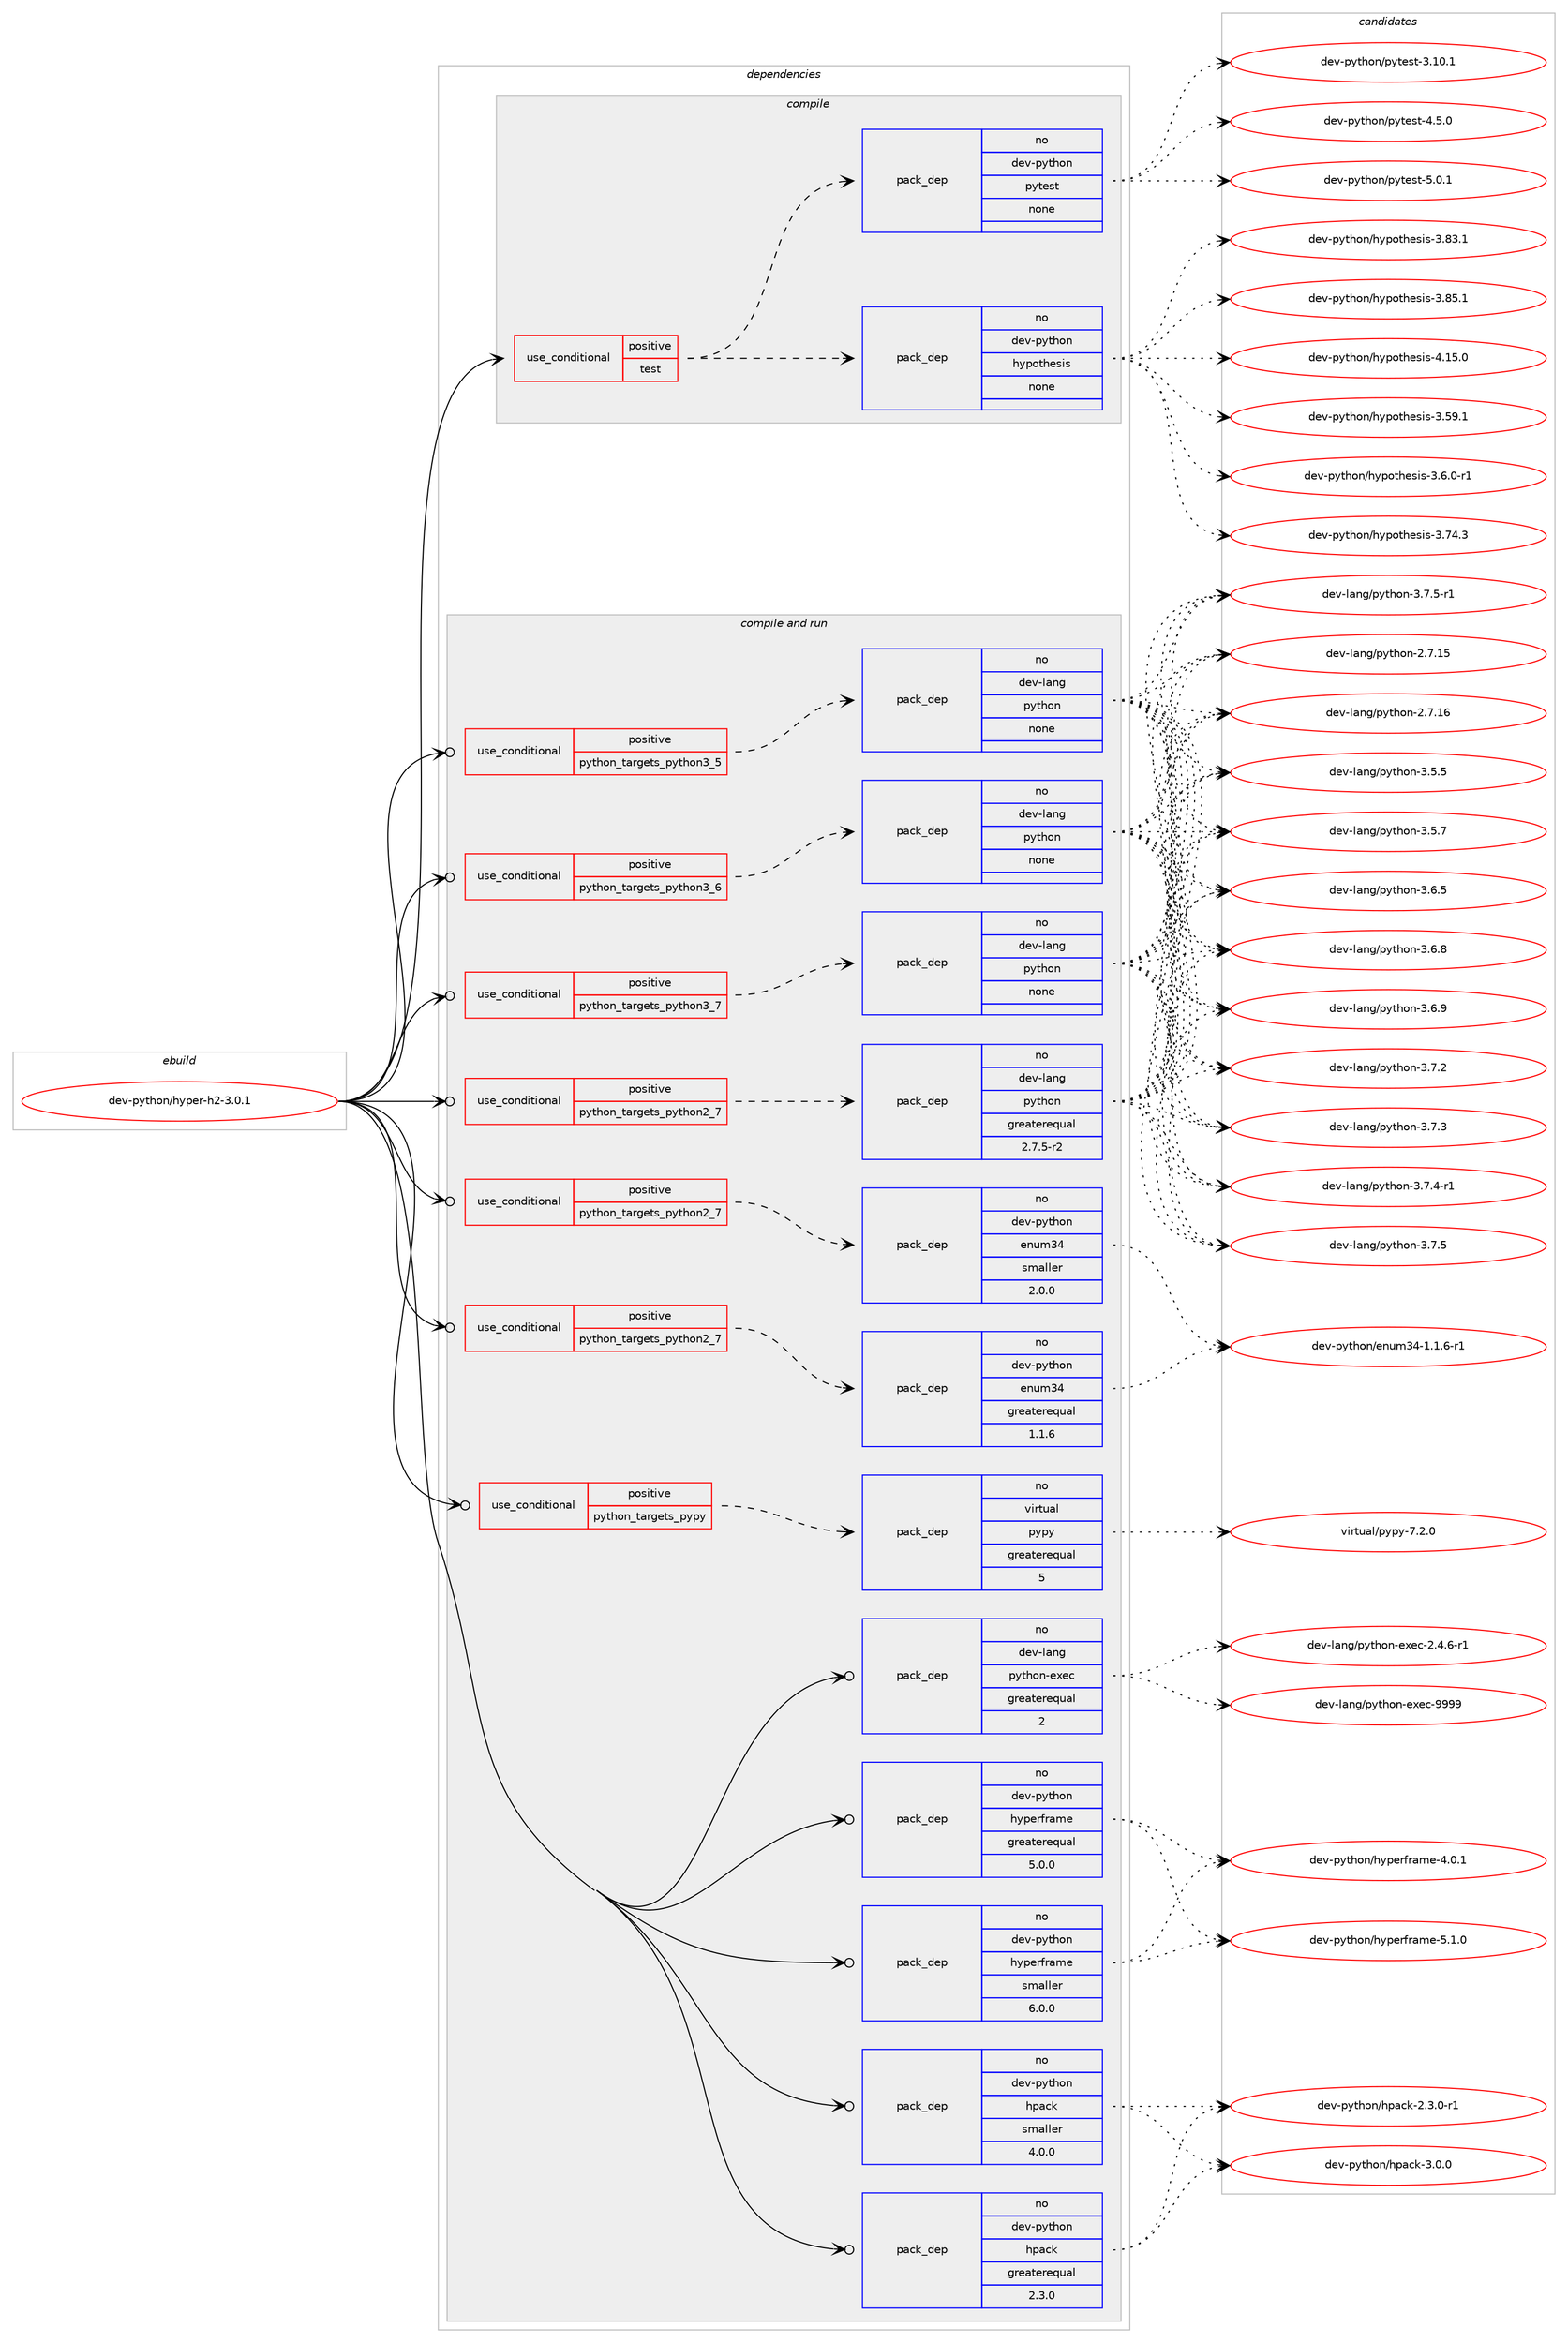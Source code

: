 digraph prolog {

# *************
# Graph options
# *************

newrank=true;
concentrate=true;
compound=true;
graph [rankdir=LR,fontname=Helvetica,fontsize=10,ranksep=1.5];#, ranksep=2.5, nodesep=0.2];
edge  [arrowhead=vee];
node  [fontname=Helvetica,fontsize=10];

# **********
# The ebuild
# **********

subgraph cluster_leftcol {
color=gray;
rank=same;
label=<<i>ebuild</i>>;
id [label="dev-python/hyper-h2-3.0.1", color=red, width=4, href="../dev-python/hyper-h2-3.0.1.svg"];
}

# ****************
# The dependencies
# ****************

subgraph cluster_midcol {
color=gray;
label=<<i>dependencies</i>>;
subgraph cluster_compile {
fillcolor="#eeeeee";
style=filled;
label=<<i>compile</i>>;
subgraph cond140630 {
dependency608837 [label=<<TABLE BORDER="0" CELLBORDER="1" CELLSPACING="0" CELLPADDING="4"><TR><TD ROWSPAN="3" CELLPADDING="10">use_conditional</TD></TR><TR><TD>positive</TD></TR><TR><TD>test</TD></TR></TABLE>>, shape=none, color=red];
subgraph pack456408 {
dependency608838 [label=<<TABLE BORDER="0" CELLBORDER="1" CELLSPACING="0" CELLPADDING="4" WIDTH="220"><TR><TD ROWSPAN="6" CELLPADDING="30">pack_dep</TD></TR><TR><TD WIDTH="110">no</TD></TR><TR><TD>dev-python</TD></TR><TR><TD>hypothesis</TD></TR><TR><TD>none</TD></TR><TR><TD></TD></TR></TABLE>>, shape=none, color=blue];
}
dependency608837:e -> dependency608838:w [weight=20,style="dashed",arrowhead="vee"];
subgraph pack456409 {
dependency608839 [label=<<TABLE BORDER="0" CELLBORDER="1" CELLSPACING="0" CELLPADDING="4" WIDTH="220"><TR><TD ROWSPAN="6" CELLPADDING="30">pack_dep</TD></TR><TR><TD WIDTH="110">no</TD></TR><TR><TD>dev-python</TD></TR><TR><TD>pytest</TD></TR><TR><TD>none</TD></TR><TR><TD></TD></TR></TABLE>>, shape=none, color=blue];
}
dependency608837:e -> dependency608839:w [weight=20,style="dashed",arrowhead="vee"];
}
id:e -> dependency608837:w [weight=20,style="solid",arrowhead="vee"];
}
subgraph cluster_compileandrun {
fillcolor="#eeeeee";
style=filled;
label=<<i>compile and run</i>>;
subgraph cond140631 {
dependency608840 [label=<<TABLE BORDER="0" CELLBORDER="1" CELLSPACING="0" CELLPADDING="4"><TR><TD ROWSPAN="3" CELLPADDING="10">use_conditional</TD></TR><TR><TD>positive</TD></TR><TR><TD>python_targets_pypy</TD></TR></TABLE>>, shape=none, color=red];
subgraph pack456410 {
dependency608841 [label=<<TABLE BORDER="0" CELLBORDER="1" CELLSPACING="0" CELLPADDING="4" WIDTH="220"><TR><TD ROWSPAN="6" CELLPADDING="30">pack_dep</TD></TR><TR><TD WIDTH="110">no</TD></TR><TR><TD>virtual</TD></TR><TR><TD>pypy</TD></TR><TR><TD>greaterequal</TD></TR><TR><TD>5</TD></TR></TABLE>>, shape=none, color=blue];
}
dependency608840:e -> dependency608841:w [weight=20,style="dashed",arrowhead="vee"];
}
id:e -> dependency608840:w [weight=20,style="solid",arrowhead="odotvee"];
subgraph cond140632 {
dependency608842 [label=<<TABLE BORDER="0" CELLBORDER="1" CELLSPACING="0" CELLPADDING="4"><TR><TD ROWSPAN="3" CELLPADDING="10">use_conditional</TD></TR><TR><TD>positive</TD></TR><TR><TD>python_targets_python2_7</TD></TR></TABLE>>, shape=none, color=red];
subgraph pack456411 {
dependency608843 [label=<<TABLE BORDER="0" CELLBORDER="1" CELLSPACING="0" CELLPADDING="4" WIDTH="220"><TR><TD ROWSPAN="6" CELLPADDING="30">pack_dep</TD></TR><TR><TD WIDTH="110">no</TD></TR><TR><TD>dev-lang</TD></TR><TR><TD>python</TD></TR><TR><TD>greaterequal</TD></TR><TR><TD>2.7.5-r2</TD></TR></TABLE>>, shape=none, color=blue];
}
dependency608842:e -> dependency608843:w [weight=20,style="dashed",arrowhead="vee"];
}
id:e -> dependency608842:w [weight=20,style="solid",arrowhead="odotvee"];
subgraph cond140633 {
dependency608844 [label=<<TABLE BORDER="0" CELLBORDER="1" CELLSPACING="0" CELLPADDING="4"><TR><TD ROWSPAN="3" CELLPADDING="10">use_conditional</TD></TR><TR><TD>positive</TD></TR><TR><TD>python_targets_python2_7</TD></TR></TABLE>>, shape=none, color=red];
subgraph pack456412 {
dependency608845 [label=<<TABLE BORDER="0" CELLBORDER="1" CELLSPACING="0" CELLPADDING="4" WIDTH="220"><TR><TD ROWSPAN="6" CELLPADDING="30">pack_dep</TD></TR><TR><TD WIDTH="110">no</TD></TR><TR><TD>dev-python</TD></TR><TR><TD>enum34</TD></TR><TR><TD>greaterequal</TD></TR><TR><TD>1.1.6</TD></TR></TABLE>>, shape=none, color=blue];
}
dependency608844:e -> dependency608845:w [weight=20,style="dashed",arrowhead="vee"];
}
id:e -> dependency608844:w [weight=20,style="solid",arrowhead="odotvee"];
subgraph cond140634 {
dependency608846 [label=<<TABLE BORDER="0" CELLBORDER="1" CELLSPACING="0" CELLPADDING="4"><TR><TD ROWSPAN="3" CELLPADDING="10">use_conditional</TD></TR><TR><TD>positive</TD></TR><TR><TD>python_targets_python2_7</TD></TR></TABLE>>, shape=none, color=red];
subgraph pack456413 {
dependency608847 [label=<<TABLE BORDER="0" CELLBORDER="1" CELLSPACING="0" CELLPADDING="4" WIDTH="220"><TR><TD ROWSPAN="6" CELLPADDING="30">pack_dep</TD></TR><TR><TD WIDTH="110">no</TD></TR><TR><TD>dev-python</TD></TR><TR><TD>enum34</TD></TR><TR><TD>smaller</TD></TR><TR><TD>2.0.0</TD></TR></TABLE>>, shape=none, color=blue];
}
dependency608846:e -> dependency608847:w [weight=20,style="dashed",arrowhead="vee"];
}
id:e -> dependency608846:w [weight=20,style="solid",arrowhead="odotvee"];
subgraph cond140635 {
dependency608848 [label=<<TABLE BORDER="0" CELLBORDER="1" CELLSPACING="0" CELLPADDING="4"><TR><TD ROWSPAN="3" CELLPADDING="10">use_conditional</TD></TR><TR><TD>positive</TD></TR><TR><TD>python_targets_python3_5</TD></TR></TABLE>>, shape=none, color=red];
subgraph pack456414 {
dependency608849 [label=<<TABLE BORDER="0" CELLBORDER="1" CELLSPACING="0" CELLPADDING="4" WIDTH="220"><TR><TD ROWSPAN="6" CELLPADDING="30">pack_dep</TD></TR><TR><TD WIDTH="110">no</TD></TR><TR><TD>dev-lang</TD></TR><TR><TD>python</TD></TR><TR><TD>none</TD></TR><TR><TD></TD></TR></TABLE>>, shape=none, color=blue];
}
dependency608848:e -> dependency608849:w [weight=20,style="dashed",arrowhead="vee"];
}
id:e -> dependency608848:w [weight=20,style="solid",arrowhead="odotvee"];
subgraph cond140636 {
dependency608850 [label=<<TABLE BORDER="0" CELLBORDER="1" CELLSPACING="0" CELLPADDING="4"><TR><TD ROWSPAN="3" CELLPADDING="10">use_conditional</TD></TR><TR><TD>positive</TD></TR><TR><TD>python_targets_python3_6</TD></TR></TABLE>>, shape=none, color=red];
subgraph pack456415 {
dependency608851 [label=<<TABLE BORDER="0" CELLBORDER="1" CELLSPACING="0" CELLPADDING="4" WIDTH="220"><TR><TD ROWSPAN="6" CELLPADDING="30">pack_dep</TD></TR><TR><TD WIDTH="110">no</TD></TR><TR><TD>dev-lang</TD></TR><TR><TD>python</TD></TR><TR><TD>none</TD></TR><TR><TD></TD></TR></TABLE>>, shape=none, color=blue];
}
dependency608850:e -> dependency608851:w [weight=20,style="dashed",arrowhead="vee"];
}
id:e -> dependency608850:w [weight=20,style="solid",arrowhead="odotvee"];
subgraph cond140637 {
dependency608852 [label=<<TABLE BORDER="0" CELLBORDER="1" CELLSPACING="0" CELLPADDING="4"><TR><TD ROWSPAN="3" CELLPADDING="10">use_conditional</TD></TR><TR><TD>positive</TD></TR><TR><TD>python_targets_python3_7</TD></TR></TABLE>>, shape=none, color=red];
subgraph pack456416 {
dependency608853 [label=<<TABLE BORDER="0" CELLBORDER="1" CELLSPACING="0" CELLPADDING="4" WIDTH="220"><TR><TD ROWSPAN="6" CELLPADDING="30">pack_dep</TD></TR><TR><TD WIDTH="110">no</TD></TR><TR><TD>dev-lang</TD></TR><TR><TD>python</TD></TR><TR><TD>none</TD></TR><TR><TD></TD></TR></TABLE>>, shape=none, color=blue];
}
dependency608852:e -> dependency608853:w [weight=20,style="dashed",arrowhead="vee"];
}
id:e -> dependency608852:w [weight=20,style="solid",arrowhead="odotvee"];
subgraph pack456417 {
dependency608854 [label=<<TABLE BORDER="0" CELLBORDER="1" CELLSPACING="0" CELLPADDING="4" WIDTH="220"><TR><TD ROWSPAN="6" CELLPADDING="30">pack_dep</TD></TR><TR><TD WIDTH="110">no</TD></TR><TR><TD>dev-lang</TD></TR><TR><TD>python-exec</TD></TR><TR><TD>greaterequal</TD></TR><TR><TD>2</TD></TR></TABLE>>, shape=none, color=blue];
}
id:e -> dependency608854:w [weight=20,style="solid",arrowhead="odotvee"];
subgraph pack456418 {
dependency608855 [label=<<TABLE BORDER="0" CELLBORDER="1" CELLSPACING="0" CELLPADDING="4" WIDTH="220"><TR><TD ROWSPAN="6" CELLPADDING="30">pack_dep</TD></TR><TR><TD WIDTH="110">no</TD></TR><TR><TD>dev-python</TD></TR><TR><TD>hpack</TD></TR><TR><TD>greaterequal</TD></TR><TR><TD>2.3.0</TD></TR></TABLE>>, shape=none, color=blue];
}
id:e -> dependency608855:w [weight=20,style="solid",arrowhead="odotvee"];
subgraph pack456419 {
dependency608856 [label=<<TABLE BORDER="0" CELLBORDER="1" CELLSPACING="0" CELLPADDING="4" WIDTH="220"><TR><TD ROWSPAN="6" CELLPADDING="30">pack_dep</TD></TR><TR><TD WIDTH="110">no</TD></TR><TR><TD>dev-python</TD></TR><TR><TD>hpack</TD></TR><TR><TD>smaller</TD></TR><TR><TD>4.0.0</TD></TR></TABLE>>, shape=none, color=blue];
}
id:e -> dependency608856:w [weight=20,style="solid",arrowhead="odotvee"];
subgraph pack456420 {
dependency608857 [label=<<TABLE BORDER="0" CELLBORDER="1" CELLSPACING="0" CELLPADDING="4" WIDTH="220"><TR><TD ROWSPAN="6" CELLPADDING="30">pack_dep</TD></TR><TR><TD WIDTH="110">no</TD></TR><TR><TD>dev-python</TD></TR><TR><TD>hyperframe</TD></TR><TR><TD>greaterequal</TD></TR><TR><TD>5.0.0</TD></TR></TABLE>>, shape=none, color=blue];
}
id:e -> dependency608857:w [weight=20,style="solid",arrowhead="odotvee"];
subgraph pack456421 {
dependency608858 [label=<<TABLE BORDER="0" CELLBORDER="1" CELLSPACING="0" CELLPADDING="4" WIDTH="220"><TR><TD ROWSPAN="6" CELLPADDING="30">pack_dep</TD></TR><TR><TD WIDTH="110">no</TD></TR><TR><TD>dev-python</TD></TR><TR><TD>hyperframe</TD></TR><TR><TD>smaller</TD></TR><TR><TD>6.0.0</TD></TR></TABLE>>, shape=none, color=blue];
}
id:e -> dependency608858:w [weight=20,style="solid",arrowhead="odotvee"];
}
subgraph cluster_run {
fillcolor="#eeeeee";
style=filled;
label=<<i>run</i>>;
}
}

# **************
# The candidates
# **************

subgraph cluster_choices {
rank=same;
color=gray;
label=<<i>candidates</i>>;

subgraph choice456408 {
color=black;
nodesep=1;
choice100101118451121211161041111104710412111211111610410111510511545514653574649 [label="dev-python/hypothesis-3.59.1", color=red, width=4,href="../dev-python/hypothesis-3.59.1.svg"];
choice10010111845112121116104111110471041211121111161041011151051154551465446484511449 [label="dev-python/hypothesis-3.6.0-r1", color=red, width=4,href="../dev-python/hypothesis-3.6.0-r1.svg"];
choice100101118451121211161041111104710412111211111610410111510511545514655524651 [label="dev-python/hypothesis-3.74.3", color=red, width=4,href="../dev-python/hypothesis-3.74.3.svg"];
choice100101118451121211161041111104710412111211111610410111510511545514656514649 [label="dev-python/hypothesis-3.83.1", color=red, width=4,href="../dev-python/hypothesis-3.83.1.svg"];
choice100101118451121211161041111104710412111211111610410111510511545514656534649 [label="dev-python/hypothesis-3.85.1", color=red, width=4,href="../dev-python/hypothesis-3.85.1.svg"];
choice100101118451121211161041111104710412111211111610410111510511545524649534648 [label="dev-python/hypothesis-4.15.0", color=red, width=4,href="../dev-python/hypothesis-4.15.0.svg"];
dependency608838:e -> choice100101118451121211161041111104710412111211111610410111510511545514653574649:w [style=dotted,weight="100"];
dependency608838:e -> choice10010111845112121116104111110471041211121111161041011151051154551465446484511449:w [style=dotted,weight="100"];
dependency608838:e -> choice100101118451121211161041111104710412111211111610410111510511545514655524651:w [style=dotted,weight="100"];
dependency608838:e -> choice100101118451121211161041111104710412111211111610410111510511545514656514649:w [style=dotted,weight="100"];
dependency608838:e -> choice100101118451121211161041111104710412111211111610410111510511545514656534649:w [style=dotted,weight="100"];
dependency608838:e -> choice100101118451121211161041111104710412111211111610410111510511545524649534648:w [style=dotted,weight="100"];
}
subgraph choice456409 {
color=black;
nodesep=1;
choice100101118451121211161041111104711212111610111511645514649484649 [label="dev-python/pytest-3.10.1", color=red, width=4,href="../dev-python/pytest-3.10.1.svg"];
choice1001011184511212111610411111047112121116101115116455246534648 [label="dev-python/pytest-4.5.0", color=red, width=4,href="../dev-python/pytest-4.5.0.svg"];
choice1001011184511212111610411111047112121116101115116455346484649 [label="dev-python/pytest-5.0.1", color=red, width=4,href="../dev-python/pytest-5.0.1.svg"];
dependency608839:e -> choice100101118451121211161041111104711212111610111511645514649484649:w [style=dotted,weight="100"];
dependency608839:e -> choice1001011184511212111610411111047112121116101115116455246534648:w [style=dotted,weight="100"];
dependency608839:e -> choice1001011184511212111610411111047112121116101115116455346484649:w [style=dotted,weight="100"];
}
subgraph choice456410 {
color=black;
nodesep=1;
choice1181051141161179710847112121112121455546504648 [label="virtual/pypy-7.2.0", color=red, width=4,href="../virtual/pypy-7.2.0.svg"];
dependency608841:e -> choice1181051141161179710847112121112121455546504648:w [style=dotted,weight="100"];
}
subgraph choice456411 {
color=black;
nodesep=1;
choice10010111845108971101034711212111610411111045504655464953 [label="dev-lang/python-2.7.15", color=red, width=4,href="../dev-lang/python-2.7.15.svg"];
choice10010111845108971101034711212111610411111045504655464954 [label="dev-lang/python-2.7.16", color=red, width=4,href="../dev-lang/python-2.7.16.svg"];
choice100101118451089711010347112121116104111110455146534653 [label="dev-lang/python-3.5.5", color=red, width=4,href="../dev-lang/python-3.5.5.svg"];
choice100101118451089711010347112121116104111110455146534655 [label="dev-lang/python-3.5.7", color=red, width=4,href="../dev-lang/python-3.5.7.svg"];
choice100101118451089711010347112121116104111110455146544653 [label="dev-lang/python-3.6.5", color=red, width=4,href="../dev-lang/python-3.6.5.svg"];
choice100101118451089711010347112121116104111110455146544656 [label="dev-lang/python-3.6.8", color=red, width=4,href="../dev-lang/python-3.6.8.svg"];
choice100101118451089711010347112121116104111110455146544657 [label="dev-lang/python-3.6.9", color=red, width=4,href="../dev-lang/python-3.6.9.svg"];
choice100101118451089711010347112121116104111110455146554650 [label="dev-lang/python-3.7.2", color=red, width=4,href="../dev-lang/python-3.7.2.svg"];
choice100101118451089711010347112121116104111110455146554651 [label="dev-lang/python-3.7.3", color=red, width=4,href="../dev-lang/python-3.7.3.svg"];
choice1001011184510897110103471121211161041111104551465546524511449 [label="dev-lang/python-3.7.4-r1", color=red, width=4,href="../dev-lang/python-3.7.4-r1.svg"];
choice100101118451089711010347112121116104111110455146554653 [label="dev-lang/python-3.7.5", color=red, width=4,href="../dev-lang/python-3.7.5.svg"];
choice1001011184510897110103471121211161041111104551465546534511449 [label="dev-lang/python-3.7.5-r1", color=red, width=4,href="../dev-lang/python-3.7.5-r1.svg"];
dependency608843:e -> choice10010111845108971101034711212111610411111045504655464953:w [style=dotted,weight="100"];
dependency608843:e -> choice10010111845108971101034711212111610411111045504655464954:w [style=dotted,weight="100"];
dependency608843:e -> choice100101118451089711010347112121116104111110455146534653:w [style=dotted,weight="100"];
dependency608843:e -> choice100101118451089711010347112121116104111110455146534655:w [style=dotted,weight="100"];
dependency608843:e -> choice100101118451089711010347112121116104111110455146544653:w [style=dotted,weight="100"];
dependency608843:e -> choice100101118451089711010347112121116104111110455146544656:w [style=dotted,weight="100"];
dependency608843:e -> choice100101118451089711010347112121116104111110455146544657:w [style=dotted,weight="100"];
dependency608843:e -> choice100101118451089711010347112121116104111110455146554650:w [style=dotted,weight="100"];
dependency608843:e -> choice100101118451089711010347112121116104111110455146554651:w [style=dotted,weight="100"];
dependency608843:e -> choice1001011184510897110103471121211161041111104551465546524511449:w [style=dotted,weight="100"];
dependency608843:e -> choice100101118451089711010347112121116104111110455146554653:w [style=dotted,weight="100"];
dependency608843:e -> choice1001011184510897110103471121211161041111104551465546534511449:w [style=dotted,weight="100"];
}
subgraph choice456412 {
color=black;
nodesep=1;
choice100101118451121211161041111104710111011710951524549464946544511449 [label="dev-python/enum34-1.1.6-r1", color=red, width=4,href="../dev-python/enum34-1.1.6-r1.svg"];
dependency608845:e -> choice100101118451121211161041111104710111011710951524549464946544511449:w [style=dotted,weight="100"];
}
subgraph choice456413 {
color=black;
nodesep=1;
choice100101118451121211161041111104710111011710951524549464946544511449 [label="dev-python/enum34-1.1.6-r1", color=red, width=4,href="../dev-python/enum34-1.1.6-r1.svg"];
dependency608847:e -> choice100101118451121211161041111104710111011710951524549464946544511449:w [style=dotted,weight="100"];
}
subgraph choice456414 {
color=black;
nodesep=1;
choice10010111845108971101034711212111610411111045504655464953 [label="dev-lang/python-2.7.15", color=red, width=4,href="../dev-lang/python-2.7.15.svg"];
choice10010111845108971101034711212111610411111045504655464954 [label="dev-lang/python-2.7.16", color=red, width=4,href="../dev-lang/python-2.7.16.svg"];
choice100101118451089711010347112121116104111110455146534653 [label="dev-lang/python-3.5.5", color=red, width=4,href="../dev-lang/python-3.5.5.svg"];
choice100101118451089711010347112121116104111110455146534655 [label="dev-lang/python-3.5.7", color=red, width=4,href="../dev-lang/python-3.5.7.svg"];
choice100101118451089711010347112121116104111110455146544653 [label="dev-lang/python-3.6.5", color=red, width=4,href="../dev-lang/python-3.6.5.svg"];
choice100101118451089711010347112121116104111110455146544656 [label="dev-lang/python-3.6.8", color=red, width=4,href="../dev-lang/python-3.6.8.svg"];
choice100101118451089711010347112121116104111110455146544657 [label="dev-lang/python-3.6.9", color=red, width=4,href="../dev-lang/python-3.6.9.svg"];
choice100101118451089711010347112121116104111110455146554650 [label="dev-lang/python-3.7.2", color=red, width=4,href="../dev-lang/python-3.7.2.svg"];
choice100101118451089711010347112121116104111110455146554651 [label="dev-lang/python-3.7.3", color=red, width=4,href="../dev-lang/python-3.7.3.svg"];
choice1001011184510897110103471121211161041111104551465546524511449 [label="dev-lang/python-3.7.4-r1", color=red, width=4,href="../dev-lang/python-3.7.4-r1.svg"];
choice100101118451089711010347112121116104111110455146554653 [label="dev-lang/python-3.7.5", color=red, width=4,href="../dev-lang/python-3.7.5.svg"];
choice1001011184510897110103471121211161041111104551465546534511449 [label="dev-lang/python-3.7.5-r1", color=red, width=4,href="../dev-lang/python-3.7.5-r1.svg"];
dependency608849:e -> choice10010111845108971101034711212111610411111045504655464953:w [style=dotted,weight="100"];
dependency608849:e -> choice10010111845108971101034711212111610411111045504655464954:w [style=dotted,weight="100"];
dependency608849:e -> choice100101118451089711010347112121116104111110455146534653:w [style=dotted,weight="100"];
dependency608849:e -> choice100101118451089711010347112121116104111110455146534655:w [style=dotted,weight="100"];
dependency608849:e -> choice100101118451089711010347112121116104111110455146544653:w [style=dotted,weight="100"];
dependency608849:e -> choice100101118451089711010347112121116104111110455146544656:w [style=dotted,weight="100"];
dependency608849:e -> choice100101118451089711010347112121116104111110455146544657:w [style=dotted,weight="100"];
dependency608849:e -> choice100101118451089711010347112121116104111110455146554650:w [style=dotted,weight="100"];
dependency608849:e -> choice100101118451089711010347112121116104111110455146554651:w [style=dotted,weight="100"];
dependency608849:e -> choice1001011184510897110103471121211161041111104551465546524511449:w [style=dotted,weight="100"];
dependency608849:e -> choice100101118451089711010347112121116104111110455146554653:w [style=dotted,weight="100"];
dependency608849:e -> choice1001011184510897110103471121211161041111104551465546534511449:w [style=dotted,weight="100"];
}
subgraph choice456415 {
color=black;
nodesep=1;
choice10010111845108971101034711212111610411111045504655464953 [label="dev-lang/python-2.7.15", color=red, width=4,href="../dev-lang/python-2.7.15.svg"];
choice10010111845108971101034711212111610411111045504655464954 [label="dev-lang/python-2.7.16", color=red, width=4,href="../dev-lang/python-2.7.16.svg"];
choice100101118451089711010347112121116104111110455146534653 [label="dev-lang/python-3.5.5", color=red, width=4,href="../dev-lang/python-3.5.5.svg"];
choice100101118451089711010347112121116104111110455146534655 [label="dev-lang/python-3.5.7", color=red, width=4,href="../dev-lang/python-3.5.7.svg"];
choice100101118451089711010347112121116104111110455146544653 [label="dev-lang/python-3.6.5", color=red, width=4,href="../dev-lang/python-3.6.5.svg"];
choice100101118451089711010347112121116104111110455146544656 [label="dev-lang/python-3.6.8", color=red, width=4,href="../dev-lang/python-3.6.8.svg"];
choice100101118451089711010347112121116104111110455146544657 [label="dev-lang/python-3.6.9", color=red, width=4,href="../dev-lang/python-3.6.9.svg"];
choice100101118451089711010347112121116104111110455146554650 [label="dev-lang/python-3.7.2", color=red, width=4,href="../dev-lang/python-3.7.2.svg"];
choice100101118451089711010347112121116104111110455146554651 [label="dev-lang/python-3.7.3", color=red, width=4,href="../dev-lang/python-3.7.3.svg"];
choice1001011184510897110103471121211161041111104551465546524511449 [label="dev-lang/python-3.7.4-r1", color=red, width=4,href="../dev-lang/python-3.7.4-r1.svg"];
choice100101118451089711010347112121116104111110455146554653 [label="dev-lang/python-3.7.5", color=red, width=4,href="../dev-lang/python-3.7.5.svg"];
choice1001011184510897110103471121211161041111104551465546534511449 [label="dev-lang/python-3.7.5-r1", color=red, width=4,href="../dev-lang/python-3.7.5-r1.svg"];
dependency608851:e -> choice10010111845108971101034711212111610411111045504655464953:w [style=dotted,weight="100"];
dependency608851:e -> choice10010111845108971101034711212111610411111045504655464954:w [style=dotted,weight="100"];
dependency608851:e -> choice100101118451089711010347112121116104111110455146534653:w [style=dotted,weight="100"];
dependency608851:e -> choice100101118451089711010347112121116104111110455146534655:w [style=dotted,weight="100"];
dependency608851:e -> choice100101118451089711010347112121116104111110455146544653:w [style=dotted,weight="100"];
dependency608851:e -> choice100101118451089711010347112121116104111110455146544656:w [style=dotted,weight="100"];
dependency608851:e -> choice100101118451089711010347112121116104111110455146544657:w [style=dotted,weight="100"];
dependency608851:e -> choice100101118451089711010347112121116104111110455146554650:w [style=dotted,weight="100"];
dependency608851:e -> choice100101118451089711010347112121116104111110455146554651:w [style=dotted,weight="100"];
dependency608851:e -> choice1001011184510897110103471121211161041111104551465546524511449:w [style=dotted,weight="100"];
dependency608851:e -> choice100101118451089711010347112121116104111110455146554653:w [style=dotted,weight="100"];
dependency608851:e -> choice1001011184510897110103471121211161041111104551465546534511449:w [style=dotted,weight="100"];
}
subgraph choice456416 {
color=black;
nodesep=1;
choice10010111845108971101034711212111610411111045504655464953 [label="dev-lang/python-2.7.15", color=red, width=4,href="../dev-lang/python-2.7.15.svg"];
choice10010111845108971101034711212111610411111045504655464954 [label="dev-lang/python-2.7.16", color=red, width=4,href="../dev-lang/python-2.7.16.svg"];
choice100101118451089711010347112121116104111110455146534653 [label="dev-lang/python-3.5.5", color=red, width=4,href="../dev-lang/python-3.5.5.svg"];
choice100101118451089711010347112121116104111110455146534655 [label="dev-lang/python-3.5.7", color=red, width=4,href="../dev-lang/python-3.5.7.svg"];
choice100101118451089711010347112121116104111110455146544653 [label="dev-lang/python-3.6.5", color=red, width=4,href="../dev-lang/python-3.6.5.svg"];
choice100101118451089711010347112121116104111110455146544656 [label="dev-lang/python-3.6.8", color=red, width=4,href="../dev-lang/python-3.6.8.svg"];
choice100101118451089711010347112121116104111110455146544657 [label="dev-lang/python-3.6.9", color=red, width=4,href="../dev-lang/python-3.6.9.svg"];
choice100101118451089711010347112121116104111110455146554650 [label="dev-lang/python-3.7.2", color=red, width=4,href="../dev-lang/python-3.7.2.svg"];
choice100101118451089711010347112121116104111110455146554651 [label="dev-lang/python-3.7.3", color=red, width=4,href="../dev-lang/python-3.7.3.svg"];
choice1001011184510897110103471121211161041111104551465546524511449 [label="dev-lang/python-3.7.4-r1", color=red, width=4,href="../dev-lang/python-3.7.4-r1.svg"];
choice100101118451089711010347112121116104111110455146554653 [label="dev-lang/python-3.7.5", color=red, width=4,href="../dev-lang/python-3.7.5.svg"];
choice1001011184510897110103471121211161041111104551465546534511449 [label="dev-lang/python-3.7.5-r1", color=red, width=4,href="../dev-lang/python-3.7.5-r1.svg"];
dependency608853:e -> choice10010111845108971101034711212111610411111045504655464953:w [style=dotted,weight="100"];
dependency608853:e -> choice10010111845108971101034711212111610411111045504655464954:w [style=dotted,weight="100"];
dependency608853:e -> choice100101118451089711010347112121116104111110455146534653:w [style=dotted,weight="100"];
dependency608853:e -> choice100101118451089711010347112121116104111110455146534655:w [style=dotted,weight="100"];
dependency608853:e -> choice100101118451089711010347112121116104111110455146544653:w [style=dotted,weight="100"];
dependency608853:e -> choice100101118451089711010347112121116104111110455146544656:w [style=dotted,weight="100"];
dependency608853:e -> choice100101118451089711010347112121116104111110455146544657:w [style=dotted,weight="100"];
dependency608853:e -> choice100101118451089711010347112121116104111110455146554650:w [style=dotted,weight="100"];
dependency608853:e -> choice100101118451089711010347112121116104111110455146554651:w [style=dotted,weight="100"];
dependency608853:e -> choice1001011184510897110103471121211161041111104551465546524511449:w [style=dotted,weight="100"];
dependency608853:e -> choice100101118451089711010347112121116104111110455146554653:w [style=dotted,weight="100"];
dependency608853:e -> choice1001011184510897110103471121211161041111104551465546534511449:w [style=dotted,weight="100"];
}
subgraph choice456417 {
color=black;
nodesep=1;
choice10010111845108971101034711212111610411111045101120101994550465246544511449 [label="dev-lang/python-exec-2.4.6-r1", color=red, width=4,href="../dev-lang/python-exec-2.4.6-r1.svg"];
choice10010111845108971101034711212111610411111045101120101994557575757 [label="dev-lang/python-exec-9999", color=red, width=4,href="../dev-lang/python-exec-9999.svg"];
dependency608854:e -> choice10010111845108971101034711212111610411111045101120101994550465246544511449:w [style=dotted,weight="100"];
dependency608854:e -> choice10010111845108971101034711212111610411111045101120101994557575757:w [style=dotted,weight="100"];
}
subgraph choice456418 {
color=black;
nodesep=1;
choice100101118451121211161041111104710411297991074550465146484511449 [label="dev-python/hpack-2.3.0-r1", color=red, width=4,href="../dev-python/hpack-2.3.0-r1.svg"];
choice10010111845112121116104111110471041129799107455146484648 [label="dev-python/hpack-3.0.0", color=red, width=4,href="../dev-python/hpack-3.0.0.svg"];
dependency608855:e -> choice100101118451121211161041111104710411297991074550465146484511449:w [style=dotted,weight="100"];
dependency608855:e -> choice10010111845112121116104111110471041129799107455146484648:w [style=dotted,weight="100"];
}
subgraph choice456419 {
color=black;
nodesep=1;
choice100101118451121211161041111104710411297991074550465146484511449 [label="dev-python/hpack-2.3.0-r1", color=red, width=4,href="../dev-python/hpack-2.3.0-r1.svg"];
choice10010111845112121116104111110471041129799107455146484648 [label="dev-python/hpack-3.0.0", color=red, width=4,href="../dev-python/hpack-3.0.0.svg"];
dependency608856:e -> choice100101118451121211161041111104710411297991074550465146484511449:w [style=dotted,weight="100"];
dependency608856:e -> choice10010111845112121116104111110471041129799107455146484648:w [style=dotted,weight="100"];
}
subgraph choice456420 {
color=black;
nodesep=1;
choice100101118451121211161041111104710412111210111410211497109101455246484649 [label="dev-python/hyperframe-4.0.1", color=red, width=4,href="../dev-python/hyperframe-4.0.1.svg"];
choice100101118451121211161041111104710412111210111410211497109101455346494648 [label="dev-python/hyperframe-5.1.0", color=red, width=4,href="../dev-python/hyperframe-5.1.0.svg"];
dependency608857:e -> choice100101118451121211161041111104710412111210111410211497109101455246484649:w [style=dotted,weight="100"];
dependency608857:e -> choice100101118451121211161041111104710412111210111410211497109101455346494648:w [style=dotted,weight="100"];
}
subgraph choice456421 {
color=black;
nodesep=1;
choice100101118451121211161041111104710412111210111410211497109101455246484649 [label="dev-python/hyperframe-4.0.1", color=red, width=4,href="../dev-python/hyperframe-4.0.1.svg"];
choice100101118451121211161041111104710412111210111410211497109101455346494648 [label="dev-python/hyperframe-5.1.0", color=red, width=4,href="../dev-python/hyperframe-5.1.0.svg"];
dependency608858:e -> choice100101118451121211161041111104710412111210111410211497109101455246484649:w [style=dotted,weight="100"];
dependency608858:e -> choice100101118451121211161041111104710412111210111410211497109101455346494648:w [style=dotted,weight="100"];
}
}

}
